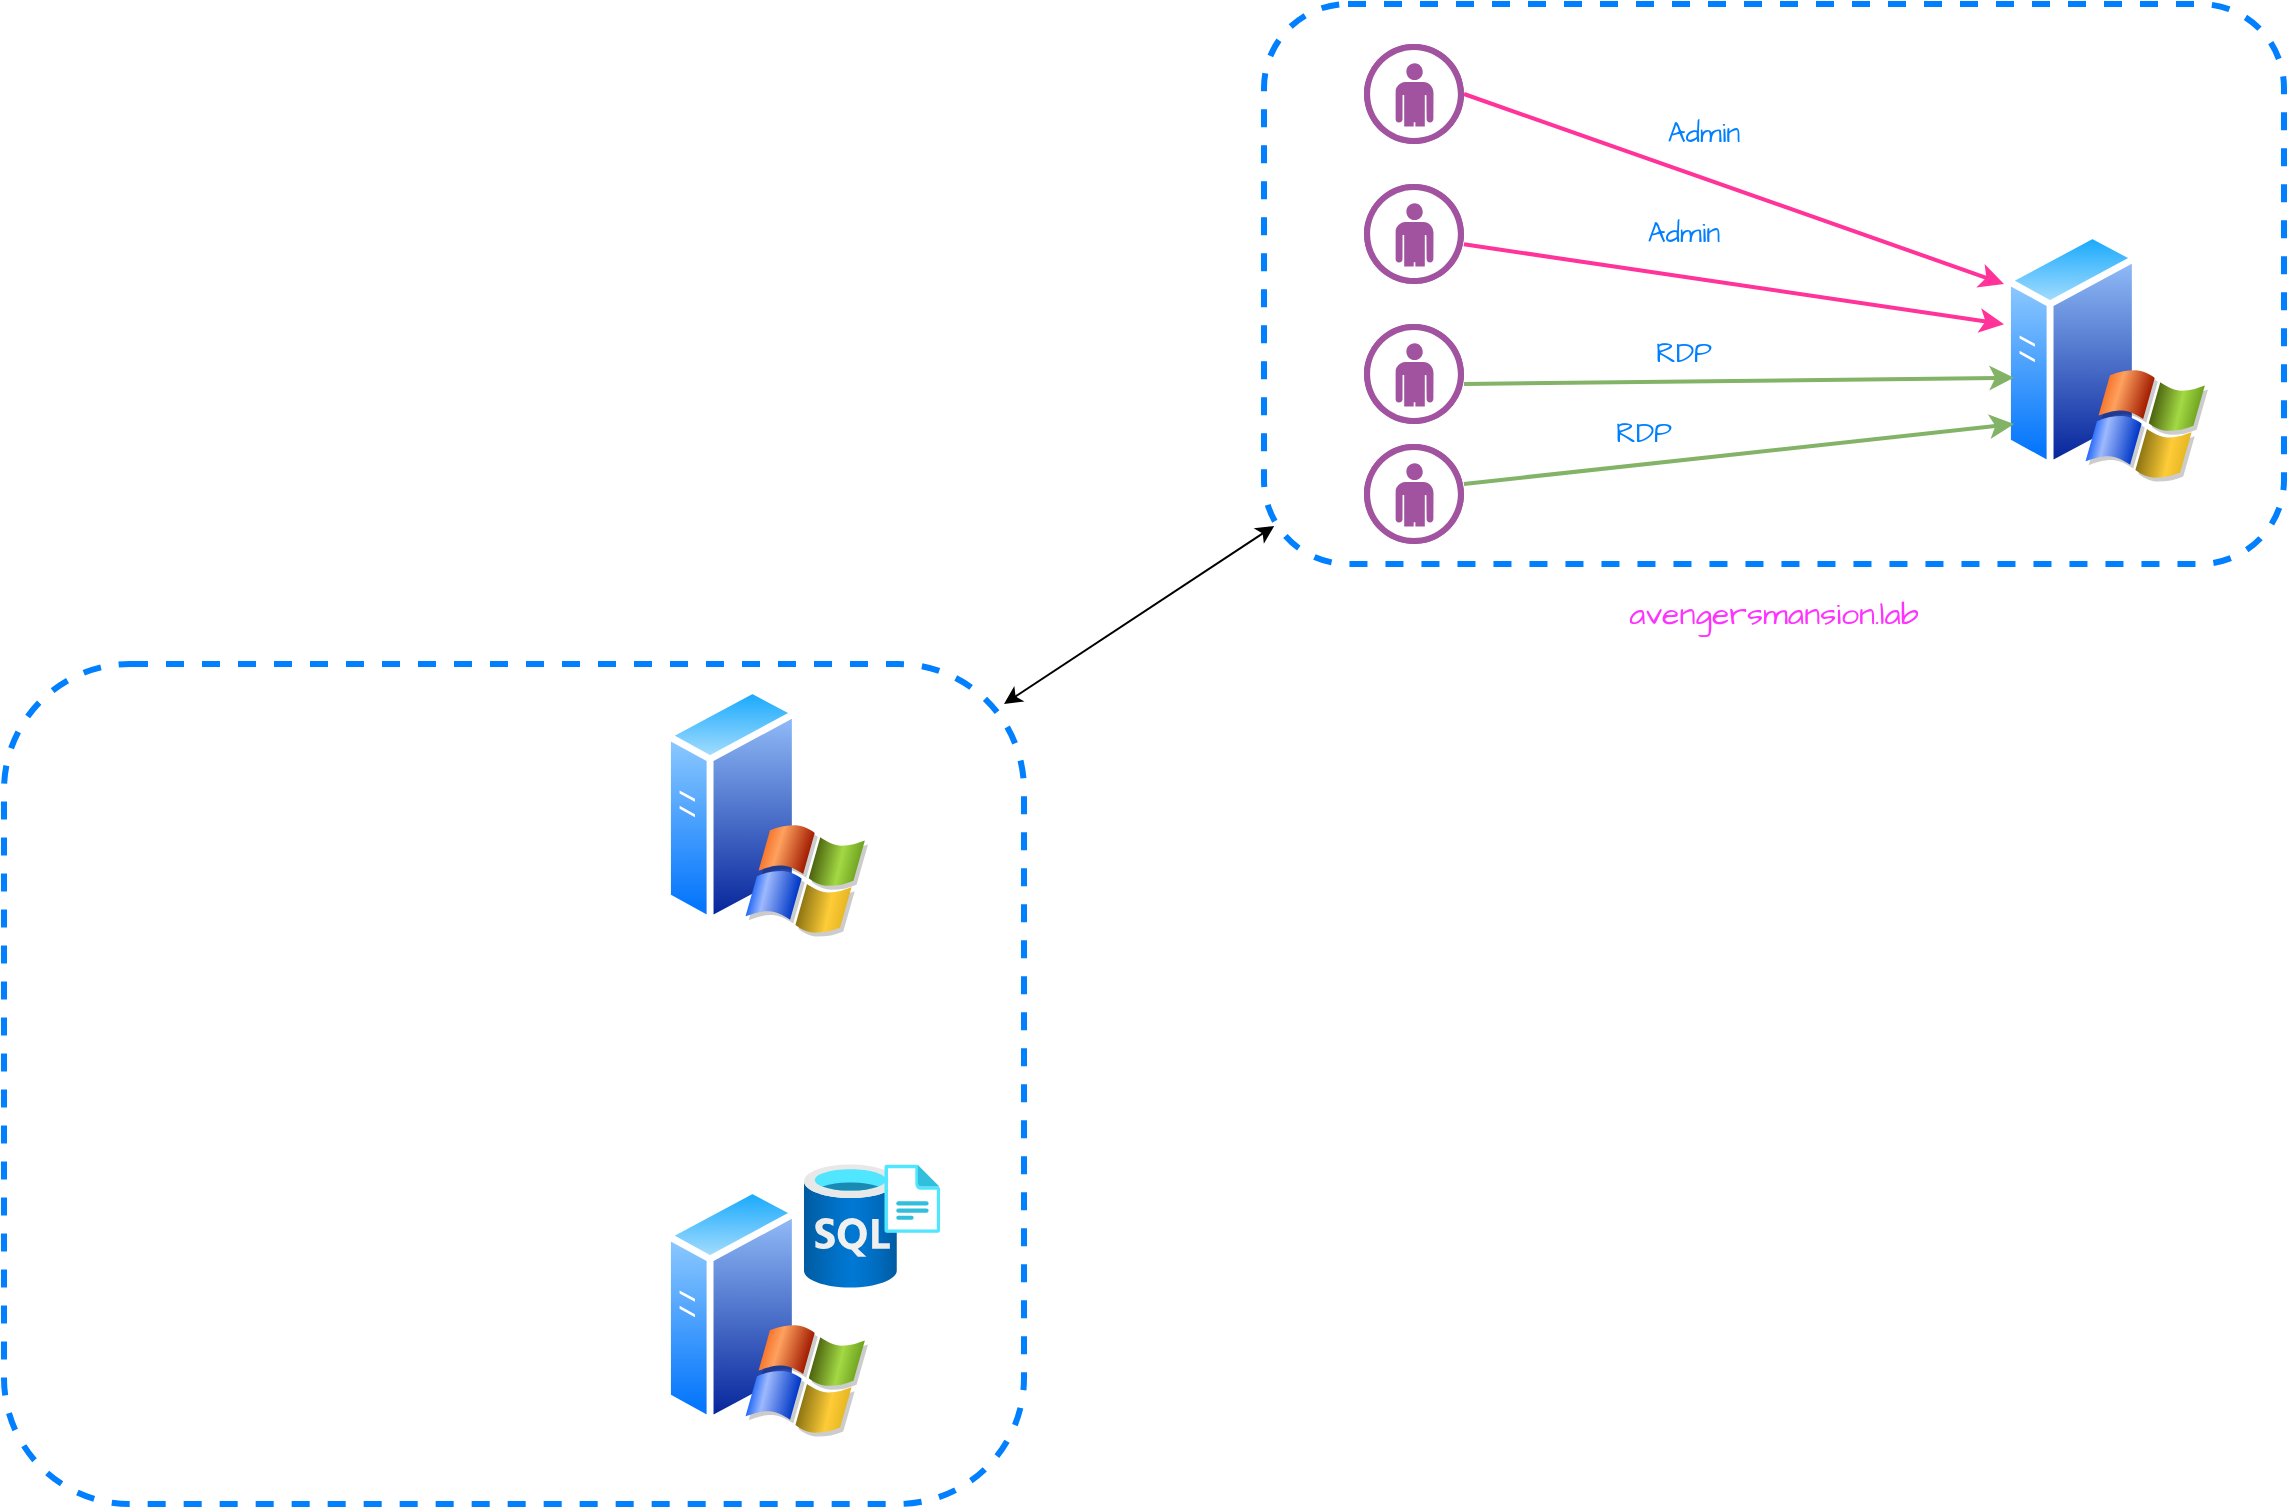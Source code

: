 <mxfile version="26.0.14">
  <diagram name="Page-1" id="822b0af5-4adb-64df-f703-e8dfc1f81529">
    <mxGraphModel dx="1434" dy="819" grid="1" gridSize="10" guides="1" tooltips="1" connect="1" arrows="1" fold="1" page="1" pageScale="1" pageWidth="1100" pageHeight="850" background="none" math="0" shadow="0">
      <root>
        <mxCell id="0" />
        <mxCell id="1" parent="0" />
        <mxCell id="FhWJipj1E8edyzkN2iIf-1" value="" style="image;aspect=fixed;perimeter=ellipsePerimeter;html=1;align=center;shadow=0;dashed=0;spacingTop=3;image=img/lib/active_directory/windows_server_2.svg;sketch=1;hachureGap=4;jiggle=2;curveFitting=1;fontFamily=Architects Daughter;fontSource=https%3A%2F%2Ffonts.googleapis.com%2Fcss%3Ffamily%3DArchitects%2BDaughter;" parent="1" vertex="1">
          <mxGeometry x="830" y="370" width="102" height="127.5" as="geometry" />
        </mxCell>
        <mxCell id="FhWJipj1E8edyzkN2iIf-2" value="" style="image;aspect=fixed;perimeter=ellipsePerimeter;html=1;align=center;shadow=0;dashed=0;spacingTop=3;image=img/lib/active_directory/windows_server_2.svg;sketch=1;hachureGap=4;jiggle=2;curveFitting=1;fontFamily=Architects Daughter;fontSource=https%3A%2F%2Ffonts.googleapis.com%2Fcss%3Ffamily%3DArchitects%2BDaughter;" parent="1" vertex="1">
          <mxGeometry x="830" y="620" width="102" height="127.5" as="geometry" />
        </mxCell>
        <mxCell id="FhWJipj1E8edyzkN2iIf-3" value="" style="image;aspect=fixed;perimeter=ellipsePerimeter;html=1;align=center;shadow=0;dashed=0;spacingTop=3;image=img/lib/active_directory/windows_server_2.svg;sketch=1;hachureGap=4;jiggle=2;curveFitting=1;fontFamily=Architects Daughter;fontSource=https%3A%2F%2Ffonts.googleapis.com%2Fcss%3Ffamily%3DArchitects%2BDaughter;" parent="1" vertex="1">
          <mxGeometry x="1500" y="142.5" width="102" height="127.5" as="geometry" />
        </mxCell>
        <mxCell id="FhWJipj1E8edyzkN2iIf-4" value="" style="rounded=1;whiteSpace=wrap;html=1;hachureGap=4;fontFamily=Architects Daughter;fontSource=https%3A%2F%2Ffonts.googleapis.com%2Fcss%3Ffamily%3DArchitects%2BDaughter;fillColor=none;strokeColor=#007FFF;dashed=1;strokeWidth=3;" parent="1" vertex="1">
          <mxGeometry x="1130" y="30" width="510" height="280" as="geometry" />
        </mxCell>
        <mxCell id="FhWJipj1E8edyzkN2iIf-9" value="" style="endArrow=classic;html=1;rounded=0;hachureGap=4;fontFamily=Architects Daughter;fontSource=https%3A%2F%2Ffonts.googleapis.com%2Fcss%3Ffamily%3DArchitects%2BDaughter;fillColor=#d5e8d4;strokeColor=#FF3399;strokeWidth=2;exitX=1;exitY=0.5;exitDx=0;exitDy=0;exitPerimeter=0;" parent="1" source="FhWJipj1E8edyzkN2iIf-18" edge="1">
          <mxGeometry width="50" height="50" relative="1" as="geometry">
            <mxPoint x="1250" y="80" as="sourcePoint" />
            <mxPoint x="1500" y="170" as="targetPoint" />
          </mxGeometry>
        </mxCell>
        <mxCell id="FhWJipj1E8edyzkN2iIf-10" value="" style="endArrow=classic;html=1;rounded=0;hachureGap=4;fontFamily=Architects Daughter;fontSource=https%3A%2F%2Ffonts.googleapis.com%2Fcss%3Ffamily%3DArchitects%2BDaughter;fillColor=#d5e8d4;strokeColor=#82b366;strokeWidth=2;" parent="1" edge="1">
          <mxGeometry width="50" height="50" relative="1" as="geometry">
            <mxPoint x="1230" y="220" as="sourcePoint" />
            <mxPoint x="1505" y="216.88" as="targetPoint" />
          </mxGeometry>
        </mxCell>
        <mxCell id="FhWJipj1E8edyzkN2iIf-12" value="" style="endArrow=classic;html=1;rounded=0;hachureGap=4;fontFamily=Architects Daughter;fontSource=https%3A%2F%2Ffonts.googleapis.com%2Fcss%3Ffamily%3DArchitects%2BDaughter;fillColor=#d5e8d4;strokeColor=#82b366;strokeWidth=2;exitX=0.196;exitY=0.857;exitDx=0;exitDy=0;exitPerimeter=0;" parent="1" source="FhWJipj1E8edyzkN2iIf-4" edge="1">
          <mxGeometry width="50" height="50" relative="1" as="geometry">
            <mxPoint x="1280" y="270" as="sourcePoint" />
            <mxPoint x="1505" y="240" as="targetPoint" />
          </mxGeometry>
        </mxCell>
        <mxCell id="FhWJipj1E8edyzkN2iIf-14" value="" style="endArrow=classic;html=1;rounded=0;hachureGap=4;fontFamily=Architects Daughter;fontSource=https%3A%2F%2Ffonts.googleapis.com%2Fcss%3Ffamily%3DArchitects%2BDaughter;fillColor=#d5e8d4;strokeColor=#FF3399;strokeWidth=2;exitX=0.196;exitY=0.429;exitDx=0;exitDy=0;exitPerimeter=0;" parent="1" source="FhWJipj1E8edyzkN2iIf-4" edge="1">
          <mxGeometry width="50" height="50" relative="1" as="geometry">
            <mxPoint x="1260.25" y="170.0" as="sourcePoint" />
            <mxPoint x="1500" y="190.08" as="targetPoint" />
          </mxGeometry>
        </mxCell>
        <mxCell id="FhWJipj1E8edyzkN2iIf-15" value="" style="verticalLabelPosition=bottom;sketch=0;html=1;fillColor=#A153A0;strokeColor=#ffffff;verticalAlign=top;align=center;points=[[0,0.5,0],[0.125,0.25,0],[0.25,0,0],[0.5,0,0],[0.75,0,0],[0.875,0.25,0],[1,0.5,0],[0.875,0.75,0],[0.75,1,0],[0.5,1,0],[0.125,0.75,0]];pointerEvents=1;shape=mxgraph.cisco_safe.compositeIcon;bgIcon=ellipse;resIcon=mxgraph.cisco_safe.design.user;hachureGap=4;jiggle=2;curveFitting=1;fontFamily=Architects Daughter;fontSource=https%3A%2F%2Ffonts.googleapis.com%2Fcss%3Ffamily%3DArchitects%2BDaughter;" parent="1" vertex="1">
          <mxGeometry x="1180" y="250" width="50" height="50" as="geometry" />
        </mxCell>
        <mxCell id="FhWJipj1E8edyzkN2iIf-16" value="" style="verticalLabelPosition=bottom;sketch=0;html=1;fillColor=#A153A0;strokeColor=#ffffff;verticalAlign=top;align=center;points=[[0,0.5,0],[0.125,0.25,0],[0.25,0,0],[0.5,0,0],[0.75,0,0],[0.875,0.25,0],[1,0.5,0],[0.875,0.75,0],[0.75,1,0],[0.5,1,0],[0.125,0.75,0]];pointerEvents=1;shape=mxgraph.cisco_safe.compositeIcon;bgIcon=ellipse;resIcon=mxgraph.cisco_safe.design.user;hachureGap=4;jiggle=2;curveFitting=1;fontFamily=Architects Daughter;fontSource=https%3A%2F%2Ffonts.googleapis.com%2Fcss%3Ffamily%3DArchitects%2BDaughter;" parent="1" vertex="1">
          <mxGeometry x="1180" y="190" width="50" height="50" as="geometry" />
        </mxCell>
        <mxCell id="FhWJipj1E8edyzkN2iIf-17" value="" style="verticalLabelPosition=bottom;sketch=0;html=1;fillColor=#A153A0;strokeColor=#ffffff;verticalAlign=top;align=center;points=[[0,0.5,0],[0.125,0.25,0],[0.25,0,0],[0.5,0,0],[0.75,0,0],[0.875,0.25,0],[1,0.5,0],[0.875,0.75,0],[0.75,1,0],[0.5,1,0],[0.125,0.75,0]];pointerEvents=1;shape=mxgraph.cisco_safe.compositeIcon;bgIcon=ellipse;resIcon=mxgraph.cisco_safe.design.user;hachureGap=4;jiggle=2;curveFitting=1;fontFamily=Architects Daughter;fontSource=https%3A%2F%2Ffonts.googleapis.com%2Fcss%3Ffamily%3DArchitects%2BDaughter;" parent="1" vertex="1">
          <mxGeometry x="1180" y="120" width="50" height="50" as="geometry" />
        </mxCell>
        <mxCell id="FhWJipj1E8edyzkN2iIf-18" value="" style="verticalLabelPosition=bottom;sketch=0;html=1;fillColor=#A153A0;strokeColor=#ffffff;verticalAlign=top;align=center;points=[[0,0.5,0],[0.125,0.25,0],[0.25,0,0],[0.5,0,0],[0.75,0,0],[0.875,0.25,0],[1,0.5,0],[0.875,0.75,0],[0.75,1,0],[0.5,1,0],[0.125,0.75,0]];pointerEvents=1;shape=mxgraph.cisco_safe.compositeIcon;bgIcon=ellipse;resIcon=mxgraph.cisco_safe.design.user;hachureGap=4;jiggle=2;curveFitting=1;fontFamily=Architects Daughter;fontSource=https%3A%2F%2Ffonts.googleapis.com%2Fcss%3Ffamily%3DArchitects%2BDaughter;" parent="1" vertex="1">
          <mxGeometry x="1180" y="50" width="50" height="50" as="geometry" />
        </mxCell>
        <mxCell id="FhWJipj1E8edyzkN2iIf-19" value="Admin" style="text;html=1;align=center;verticalAlign=middle;whiteSpace=wrap;rounded=0;fontFamily=Architects Daughter;fontSource=https%3A%2F%2Ffonts.googleapis.com%2Fcss%3Ffamily%3DArchitects%2BDaughter;fontColor=#007FFF;fontSize=14;" parent="1" vertex="1">
          <mxGeometry x="1320" y="80" width="60" height="30" as="geometry" />
        </mxCell>
        <mxCell id="FhWJipj1E8edyzkN2iIf-20" value="Admin" style="text;html=1;align=center;verticalAlign=middle;whiteSpace=wrap;rounded=0;fontFamily=Architects Daughter;fontSource=https%3A%2F%2Ffonts.googleapis.com%2Fcss%3Ffamily%3DArchitects%2BDaughter;fontColor=#007FFF;fontSize=14;" parent="1" vertex="1">
          <mxGeometry x="1310" y="130" width="60" height="30" as="geometry" />
        </mxCell>
        <mxCell id="FhWJipj1E8edyzkN2iIf-21" value="RDP" style="text;html=1;align=center;verticalAlign=middle;whiteSpace=wrap;rounded=0;fontFamily=Architects Daughter;fontSource=https%3A%2F%2Ffonts.googleapis.com%2Fcss%3Ffamily%3DArchitects%2BDaughter;fontColor=#007FFF;fontSize=14;" parent="1" vertex="1">
          <mxGeometry x="1310" y="190" width="60" height="30" as="geometry" />
        </mxCell>
        <mxCell id="FhWJipj1E8edyzkN2iIf-22" value="RDP" style="text;html=1;align=center;verticalAlign=middle;whiteSpace=wrap;rounded=0;fontFamily=Architects Daughter;fontSource=https%3A%2F%2Ffonts.googleapis.com%2Fcss%3Ffamily%3DArchitects%2BDaughter;fontColor=#007FFF;fontSize=14;" parent="1" vertex="1">
          <mxGeometry x="1290" y="230" width="60" height="30" as="geometry" />
        </mxCell>
        <mxCell id="FhWJipj1E8edyzkN2iIf-23" value="avengersmansion.lab" style="text;html=1;align=center;verticalAlign=middle;whiteSpace=wrap;rounded=0;fontFamily=Architects Daughter;fontSource=https%3A%2F%2Ffonts.googleapis.com%2Fcss%3Ffamily%3DArchitects%2BDaughter;fontColor=#FF33FF;fontSize=16;" parent="1" vertex="1">
          <mxGeometry x="1355" y="320" width="60" height="30" as="geometry" />
        </mxCell>
        <mxCell id="FhWJipj1E8edyzkN2iIf-24" value="" style="rounded=1;whiteSpace=wrap;html=1;hachureGap=4;fontFamily=Architects Daughter;fontSource=https%3A%2F%2Ffonts.googleapis.com%2Fcss%3Ffamily%3DArchitects%2BDaughter;fillColor=none;strokeColor=#007FFF;dashed=1;strokeWidth=3;" parent="1" vertex="1">
          <mxGeometry x="500" y="360" width="510" height="420" as="geometry" />
        </mxCell>
        <mxCell id="AMdCgId2444HH_IMaLYl-1" value="" style="image;aspect=fixed;html=1;points=[];align=center;fontSize=12;image=img/lib/azure2/databases/SQL_Server_Registries.svg;sketch=1;hachureGap=4;jiggle=2;curveFitting=1;fontFamily=Architects Daughter;fontSource=https%3A%2F%2Ffonts.googleapis.com%2Fcss%3Ffamily%3DArchitects%2BDaughter;" vertex="1" parent="1">
          <mxGeometry x="900" y="610" width="68" height="62" as="geometry" />
        </mxCell>
        <mxCell id="AMdCgId2444HH_IMaLYl-2" value="" style="endArrow=classic;startArrow=classic;html=1;rounded=0;hachureGap=4;fontFamily=Architects Daughter;fontSource=https%3A%2F%2Ffonts.googleapis.com%2Fcss%3Ffamily%3DArchitects%2BDaughter;entryX=0.01;entryY=0.932;entryDx=0;entryDy=0;entryPerimeter=0;" edge="1" parent="1" target="FhWJipj1E8edyzkN2iIf-4">
          <mxGeometry width="50" height="50" relative="1" as="geometry">
            <mxPoint x="1000" y="380" as="sourcePoint" />
            <mxPoint x="1050" y="330" as="targetPoint" />
          </mxGeometry>
        </mxCell>
      </root>
    </mxGraphModel>
  </diagram>
</mxfile>
